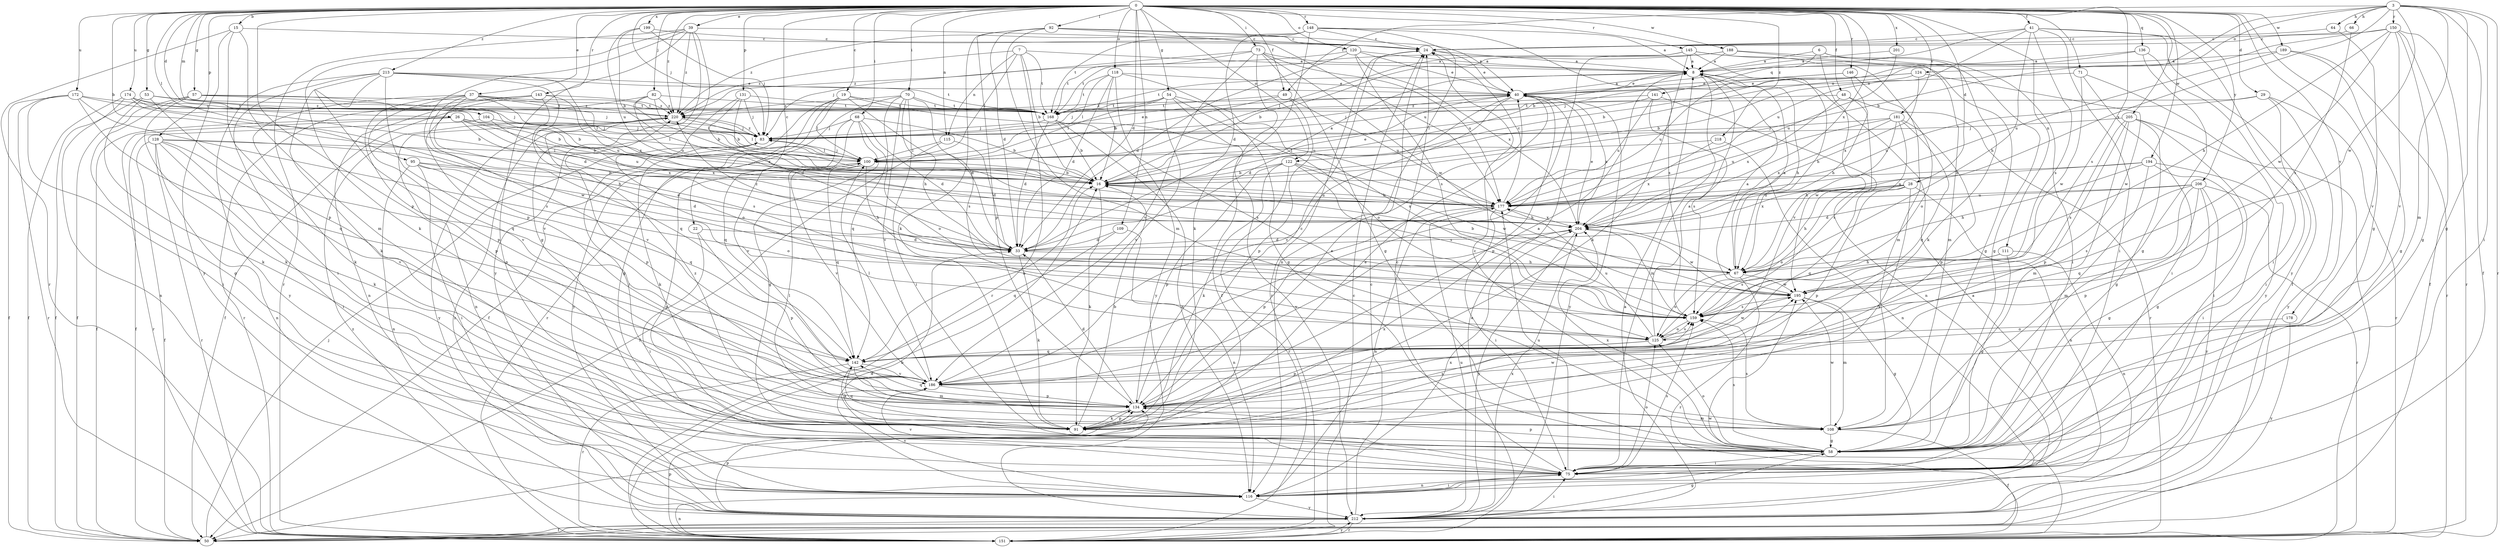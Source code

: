 strict digraph  {
0;
3;
6;
7;
8;
15;
16;
19;
22;
24;
26;
28;
29;
33;
37;
39;
40;
41;
48;
49;
50;
53;
54;
57;
58;
64;
66;
67;
68;
70;
71;
73;
75;
82;
83;
91;
92;
95;
100;
104;
108;
109;
111;
115;
116;
118;
120;
122;
124;
125;
128;
131;
134;
136;
141;
142;
143;
145;
146;
148;
150;
151;
159;
168;
172;
174;
177;
178;
181;
186;
188;
189;
194;
195;
199;
201;
204;
205;
206;
212;
213;
218;
220;
0 -> 15  [label=b];
0 -> 16  [label=b];
0 -> 19  [label=c];
0 -> 22  [label=c];
0 -> 26  [label=d];
0 -> 28  [label=d];
0 -> 29  [label=d];
0 -> 33  [label=d];
0 -> 37  [label=e];
0 -> 39  [label=e];
0 -> 41  [label=f];
0 -> 48  [label=f];
0 -> 49  [label=f];
0 -> 53  [label=g];
0 -> 54  [label=g];
0 -> 57  [label=g];
0 -> 58  [label=g];
0 -> 68  [label=i];
0 -> 70  [label=i];
0 -> 71  [label=i];
0 -> 73  [label=i];
0 -> 82  [label=j];
0 -> 83  [label=j];
0 -> 92  [label=l];
0 -> 95  [label=l];
0 -> 104  [label=m];
0 -> 109  [label=n];
0 -> 111  [label=n];
0 -> 115  [label=n];
0 -> 118  [label=o];
0 -> 120  [label=o];
0 -> 122  [label=o];
0 -> 128  [label=p];
0 -> 131  [label=p];
0 -> 134  [label=p];
0 -> 136  [label=q];
0 -> 143  [label=r];
0 -> 145  [label=r];
0 -> 146  [label=r];
0 -> 148  [label=r];
0 -> 159  [label=s];
0 -> 172  [label=u];
0 -> 174  [label=u];
0 -> 178  [label=v];
0 -> 181  [label=v];
0 -> 188  [label=w];
0 -> 189  [label=w];
0 -> 194  [label=w];
0 -> 199  [label=x];
0 -> 201  [label=x];
0 -> 204  [label=x];
0 -> 205  [label=y];
0 -> 206  [label=y];
0 -> 213  [label=z];
0 -> 218  [label=z];
0 -> 220  [label=z];
3 -> 49  [label=f];
3 -> 50  [label=f];
3 -> 58  [label=g];
3 -> 64  [label=h];
3 -> 66  [label=h];
3 -> 75  [label=i];
3 -> 108  [label=m];
3 -> 122  [label=o];
3 -> 124  [label=o];
3 -> 150  [label=r];
3 -> 151  [label=r];
3 -> 195  [label=w];
3 -> 204  [label=x];
6 -> 8  [label=a];
6 -> 75  [label=i];
6 -> 91  [label=k];
6 -> 141  [label=q];
6 -> 186  [label=v];
7 -> 8  [label=a];
7 -> 16  [label=b];
7 -> 100  [label=l];
7 -> 115  [label=n];
7 -> 151  [label=r];
7 -> 168  [label=t];
7 -> 220  [label=z];
8 -> 40  [label=e];
8 -> 67  [label=h];
8 -> 75  [label=i];
8 -> 168  [label=t];
15 -> 24  [label=c];
15 -> 108  [label=m];
15 -> 134  [label=p];
15 -> 151  [label=r];
15 -> 212  [label=y];
16 -> 8  [label=a];
16 -> 40  [label=e];
16 -> 91  [label=k];
16 -> 177  [label=u];
19 -> 33  [label=d];
19 -> 50  [label=f];
19 -> 58  [label=g];
19 -> 100  [label=l];
19 -> 168  [label=t];
19 -> 177  [label=u];
19 -> 212  [label=y];
22 -> 33  [label=d];
22 -> 75  [label=i];
22 -> 134  [label=p];
24 -> 8  [label=a];
24 -> 40  [label=e];
24 -> 151  [label=r];
26 -> 16  [label=b];
26 -> 50  [label=f];
26 -> 83  [label=j];
26 -> 100  [label=l];
26 -> 151  [label=r];
26 -> 177  [label=u];
26 -> 204  [label=x];
28 -> 67  [label=h];
28 -> 91  [label=k];
28 -> 116  [label=n];
28 -> 125  [label=o];
28 -> 134  [label=p];
28 -> 142  [label=q];
28 -> 177  [label=u];
28 -> 204  [label=x];
29 -> 75  [label=i];
29 -> 151  [label=r];
29 -> 168  [label=t];
29 -> 177  [label=u];
29 -> 212  [label=y];
33 -> 67  [label=h];
33 -> 91  [label=k];
33 -> 220  [label=z];
37 -> 16  [label=b];
37 -> 67  [label=h];
37 -> 91  [label=k];
37 -> 100  [label=l];
37 -> 134  [label=p];
37 -> 142  [label=q];
37 -> 168  [label=t];
37 -> 186  [label=v];
37 -> 220  [label=z];
39 -> 24  [label=c];
39 -> 58  [label=g];
39 -> 91  [label=k];
39 -> 116  [label=n];
39 -> 134  [label=p];
39 -> 151  [label=r];
39 -> 212  [label=y];
39 -> 220  [label=z];
40 -> 8  [label=a];
40 -> 33  [label=d];
40 -> 83  [label=j];
40 -> 134  [label=p];
40 -> 186  [label=v];
40 -> 204  [label=x];
40 -> 212  [label=y];
40 -> 220  [label=z];
41 -> 16  [label=b];
41 -> 24  [label=c];
41 -> 50  [label=f];
41 -> 67  [label=h];
41 -> 75  [label=i];
41 -> 159  [label=s];
41 -> 177  [label=u];
41 -> 212  [label=y];
48 -> 151  [label=r];
48 -> 168  [label=t];
48 -> 195  [label=w];
48 -> 204  [label=x];
49 -> 100  [label=l];
49 -> 134  [label=p];
49 -> 168  [label=t];
49 -> 177  [label=u];
50 -> 8  [label=a];
50 -> 83  [label=j];
53 -> 50  [label=f];
53 -> 91  [label=k];
53 -> 142  [label=q];
53 -> 168  [label=t];
53 -> 220  [label=z];
54 -> 83  [label=j];
54 -> 100  [label=l];
54 -> 125  [label=o];
54 -> 159  [label=s];
54 -> 168  [label=t];
54 -> 186  [label=v];
54 -> 212  [label=y];
57 -> 50  [label=f];
57 -> 58  [label=g];
57 -> 83  [label=j];
57 -> 91  [label=k];
57 -> 168  [label=t];
57 -> 177  [label=u];
58 -> 24  [label=c];
58 -> 75  [label=i];
58 -> 125  [label=o];
58 -> 134  [label=p];
58 -> 159  [label=s];
58 -> 204  [label=x];
64 -> 24  [label=c];
64 -> 186  [label=v];
66 -> 24  [label=c];
66 -> 159  [label=s];
67 -> 8  [label=a];
67 -> 16  [label=b];
67 -> 125  [label=o];
67 -> 151  [label=r];
67 -> 195  [label=w];
68 -> 16  [label=b];
68 -> 33  [label=d];
68 -> 58  [label=g];
68 -> 83  [label=j];
68 -> 125  [label=o];
68 -> 142  [label=q];
68 -> 186  [label=v];
70 -> 67  [label=h];
70 -> 75  [label=i];
70 -> 142  [label=q];
70 -> 151  [label=r];
70 -> 159  [label=s];
70 -> 168  [label=t];
70 -> 186  [label=v];
70 -> 220  [label=z];
71 -> 40  [label=e];
71 -> 75  [label=i];
71 -> 195  [label=w];
71 -> 212  [label=y];
73 -> 8  [label=a];
73 -> 50  [label=f];
73 -> 58  [label=g];
73 -> 83  [label=j];
73 -> 168  [label=t];
73 -> 177  [label=u];
73 -> 186  [label=v];
73 -> 195  [label=w];
75 -> 24  [label=c];
75 -> 116  [label=n];
75 -> 125  [label=o];
75 -> 159  [label=s];
75 -> 177  [label=u];
75 -> 186  [label=v];
82 -> 16  [label=b];
82 -> 50  [label=f];
82 -> 100  [label=l];
82 -> 168  [label=t];
82 -> 177  [label=u];
82 -> 220  [label=z];
83 -> 40  [label=e];
83 -> 91  [label=k];
83 -> 100  [label=l];
83 -> 220  [label=z];
91 -> 16  [label=b];
91 -> 40  [label=e];
91 -> 83  [label=j];
91 -> 134  [label=p];
91 -> 142  [label=q];
91 -> 159  [label=s];
91 -> 195  [label=w];
91 -> 204  [label=x];
92 -> 24  [label=c];
92 -> 33  [label=d];
92 -> 40  [label=e];
92 -> 91  [label=k];
92 -> 108  [label=m];
92 -> 134  [label=p];
92 -> 177  [label=u];
95 -> 16  [label=b];
95 -> 33  [label=d];
95 -> 75  [label=i];
95 -> 116  [label=n];
95 -> 125  [label=o];
95 -> 142  [label=q];
100 -> 16  [label=b];
100 -> 58  [label=g];
100 -> 67  [label=h];
100 -> 83  [label=j];
100 -> 142  [label=q];
100 -> 186  [label=v];
104 -> 50  [label=f];
104 -> 83  [label=j];
104 -> 204  [label=x];
108 -> 50  [label=f];
108 -> 58  [label=g];
108 -> 100  [label=l];
108 -> 159  [label=s];
108 -> 195  [label=w];
108 -> 220  [label=z];
109 -> 33  [label=d];
109 -> 116  [label=n];
109 -> 142  [label=q];
111 -> 58  [label=g];
111 -> 67  [label=h];
111 -> 116  [label=n];
111 -> 159  [label=s];
115 -> 33  [label=d];
115 -> 50  [label=f];
115 -> 100  [label=l];
116 -> 33  [label=d];
116 -> 75  [label=i];
116 -> 186  [label=v];
116 -> 204  [label=x];
116 -> 212  [label=y];
118 -> 16  [label=b];
118 -> 33  [label=d];
118 -> 40  [label=e];
118 -> 58  [label=g];
118 -> 100  [label=l];
118 -> 168  [label=t];
118 -> 212  [label=y];
120 -> 8  [label=a];
120 -> 33  [label=d];
120 -> 40  [label=e];
120 -> 159  [label=s];
120 -> 168  [label=t];
120 -> 204  [label=x];
122 -> 16  [label=b];
122 -> 67  [label=h];
122 -> 91  [label=k];
122 -> 134  [label=p];
122 -> 151  [label=r];
122 -> 159  [label=s];
122 -> 195  [label=w];
124 -> 16  [label=b];
124 -> 40  [label=e];
124 -> 83  [label=j];
124 -> 195  [label=w];
124 -> 204  [label=x];
125 -> 8  [label=a];
125 -> 134  [label=p];
125 -> 142  [label=q];
125 -> 159  [label=s];
125 -> 177  [label=u];
125 -> 195  [label=w];
128 -> 33  [label=d];
128 -> 50  [label=f];
128 -> 75  [label=i];
128 -> 91  [label=k];
128 -> 100  [label=l];
128 -> 116  [label=n];
128 -> 151  [label=r];
128 -> 186  [label=v];
131 -> 16  [label=b];
131 -> 33  [label=d];
131 -> 83  [label=j];
131 -> 125  [label=o];
131 -> 168  [label=t];
134 -> 24  [label=c];
134 -> 33  [label=d];
134 -> 40  [label=e];
134 -> 91  [label=k];
134 -> 108  [label=m];
134 -> 142  [label=q];
136 -> 8  [label=a];
136 -> 16  [label=b];
136 -> 58  [label=g];
136 -> 75  [label=i];
141 -> 100  [label=l];
141 -> 116  [label=n];
141 -> 159  [label=s];
141 -> 177  [label=u];
141 -> 220  [label=z];
142 -> 16  [label=b];
142 -> 91  [label=k];
142 -> 108  [label=m];
142 -> 151  [label=r];
142 -> 186  [label=v];
143 -> 116  [label=n];
143 -> 151  [label=r];
143 -> 159  [label=s];
143 -> 186  [label=v];
143 -> 204  [label=x];
143 -> 220  [label=z];
145 -> 8  [label=a];
145 -> 16  [label=b];
145 -> 58  [label=g];
145 -> 67  [label=h];
145 -> 91  [label=k];
145 -> 108  [label=m];
145 -> 186  [label=v];
146 -> 40  [label=e];
146 -> 67  [label=h];
146 -> 125  [label=o];
146 -> 177  [label=u];
148 -> 8  [label=a];
148 -> 24  [label=c];
148 -> 33  [label=d];
148 -> 91  [label=k];
148 -> 116  [label=n];
148 -> 159  [label=s];
148 -> 168  [label=t];
148 -> 220  [label=z];
150 -> 16  [label=b];
150 -> 24  [label=c];
150 -> 50  [label=f];
150 -> 58  [label=g];
150 -> 67  [label=h];
150 -> 151  [label=r];
150 -> 186  [label=v];
150 -> 195  [label=w];
151 -> 16  [label=b];
151 -> 24  [label=c];
151 -> 40  [label=e];
151 -> 116  [label=n];
151 -> 134  [label=p];
151 -> 195  [label=w];
151 -> 212  [label=y];
151 -> 220  [label=z];
159 -> 125  [label=o];
159 -> 204  [label=x];
168 -> 16  [label=b];
168 -> 33  [label=d];
168 -> 83  [label=j];
168 -> 116  [label=n];
168 -> 159  [label=s];
172 -> 16  [label=b];
172 -> 50  [label=f];
172 -> 75  [label=i];
172 -> 142  [label=q];
172 -> 151  [label=r];
172 -> 159  [label=s];
172 -> 220  [label=z];
174 -> 16  [label=b];
174 -> 50  [label=f];
174 -> 83  [label=j];
174 -> 116  [label=n];
174 -> 168  [label=t];
174 -> 195  [label=w];
177 -> 16  [label=b];
177 -> 24  [label=c];
177 -> 75  [label=i];
177 -> 116  [label=n];
177 -> 134  [label=p];
177 -> 204  [label=x];
178 -> 125  [label=o];
178 -> 212  [label=y];
181 -> 67  [label=h];
181 -> 83  [label=j];
181 -> 134  [label=p];
181 -> 142  [label=q];
181 -> 159  [label=s];
181 -> 177  [label=u];
181 -> 204  [label=x];
186 -> 8  [label=a];
186 -> 100  [label=l];
186 -> 134  [label=p];
188 -> 8  [label=a];
188 -> 58  [label=g];
188 -> 100  [label=l];
188 -> 108  [label=m];
188 -> 220  [label=z];
189 -> 8  [label=a];
189 -> 58  [label=g];
189 -> 151  [label=r];
189 -> 177  [label=u];
194 -> 16  [label=b];
194 -> 58  [label=g];
194 -> 67  [label=h];
194 -> 75  [label=i];
194 -> 108  [label=m];
194 -> 177  [label=u];
195 -> 8  [label=a];
195 -> 58  [label=g];
195 -> 108  [label=m];
195 -> 159  [label=s];
199 -> 16  [label=b];
199 -> 24  [label=c];
199 -> 83  [label=j];
199 -> 177  [label=u];
201 -> 8  [label=a];
201 -> 177  [label=u];
204 -> 33  [label=d];
204 -> 40  [label=e];
204 -> 195  [label=w];
204 -> 212  [label=y];
205 -> 58  [label=g];
205 -> 75  [label=i];
205 -> 83  [label=j];
205 -> 108  [label=m];
205 -> 134  [label=p];
205 -> 151  [label=r];
205 -> 159  [label=s];
206 -> 33  [label=d];
206 -> 58  [label=g];
206 -> 134  [label=p];
206 -> 142  [label=q];
206 -> 151  [label=r];
206 -> 159  [label=s];
206 -> 177  [label=u];
206 -> 212  [label=y];
212 -> 8  [label=a];
212 -> 24  [label=c];
212 -> 50  [label=f];
212 -> 58  [label=g];
212 -> 75  [label=i];
212 -> 134  [label=p];
212 -> 151  [label=r];
212 -> 177  [label=u];
212 -> 204  [label=x];
212 -> 220  [label=z];
213 -> 33  [label=d];
213 -> 40  [label=e];
213 -> 75  [label=i];
213 -> 91  [label=k];
213 -> 134  [label=p];
213 -> 168  [label=t];
213 -> 186  [label=v];
213 -> 204  [label=x];
213 -> 212  [label=y];
218 -> 100  [label=l];
218 -> 116  [label=n];
218 -> 204  [label=x];
220 -> 83  [label=j];
220 -> 100  [label=l];
220 -> 116  [label=n];
220 -> 134  [label=p];
220 -> 212  [label=y];
}
